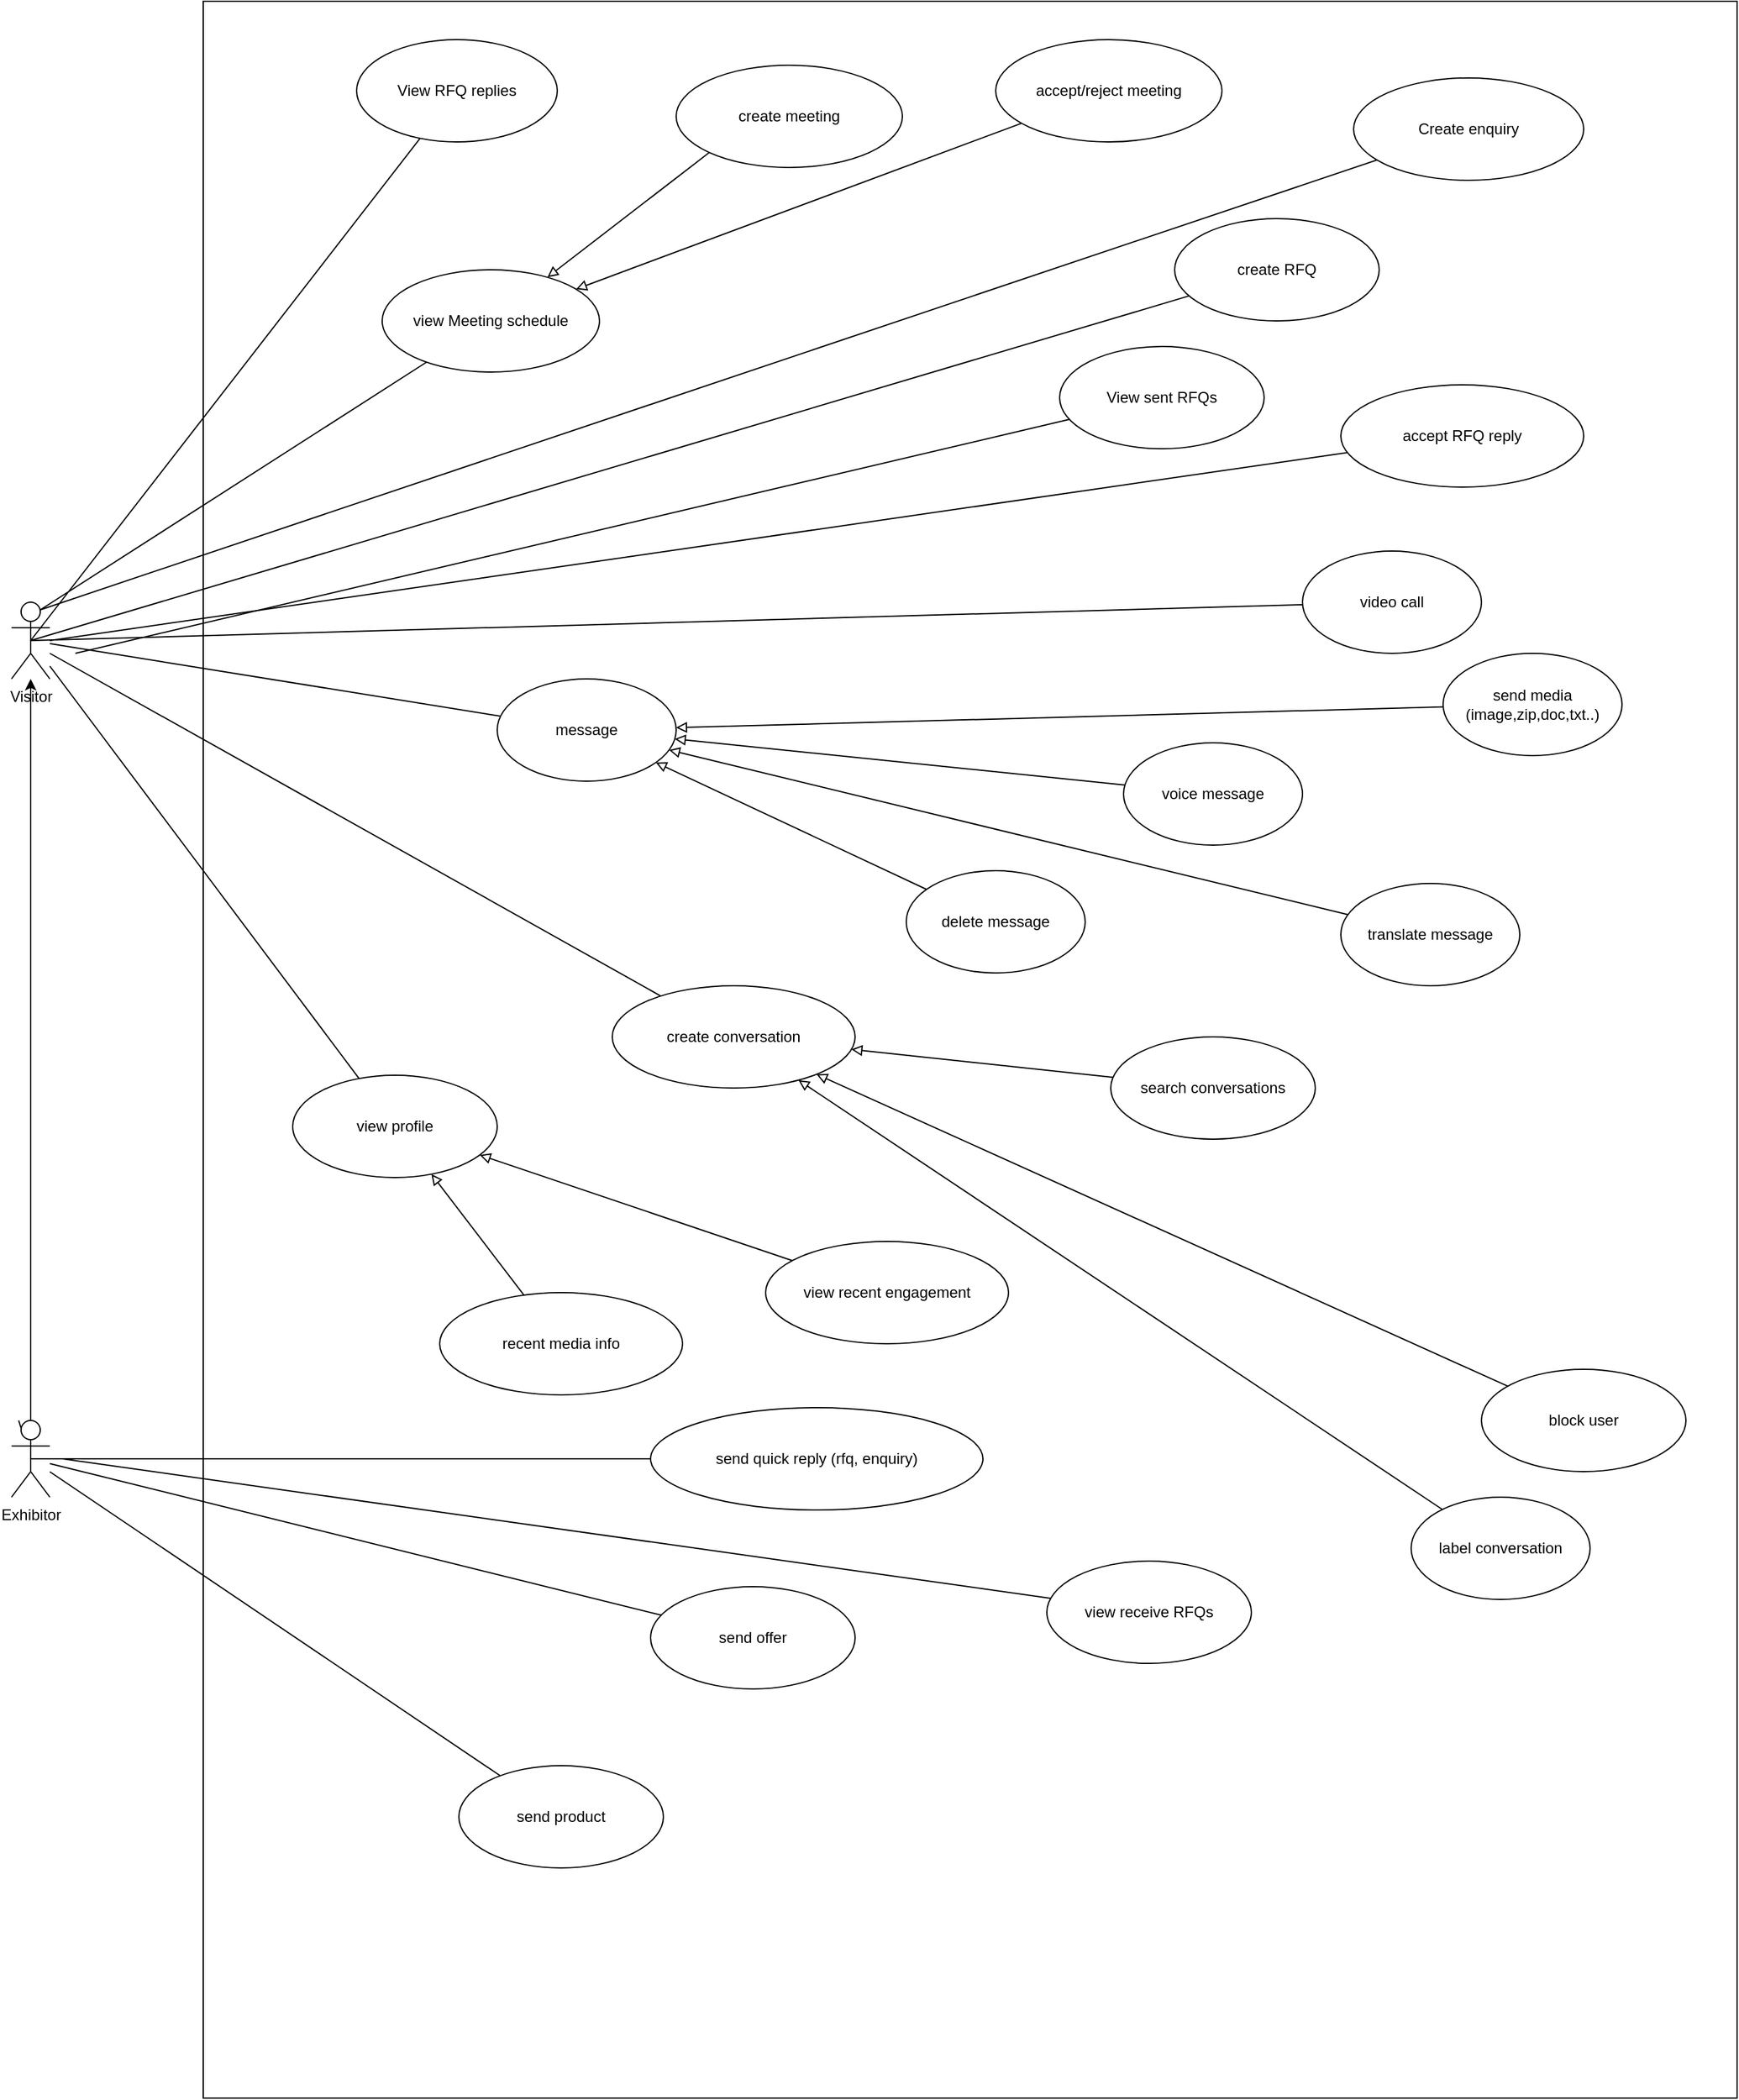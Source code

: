 <mxfile version="15.7.3" type="device"><diagram id="p0Tx0wRhxqN5tdexqeb1" name="Page-1"><mxGraphModel dx="1631" dy="912" grid="1" gridSize="10" guides="1" tooltips="1" connect="1" arrows="1" fold="1" page="1" pageScale="1" pageWidth="827" pageHeight="1169" math="0" shadow="0"><root><mxCell id="0"/><mxCell id="1" parent="0"/><mxCell id="4KittHodanUvVf4Y1TR_-7" value="" style="rounded=0;orthogonalLoop=1;jettySize=auto;html=1;" edge="1" parent="1" source="4KittHodanUvVf4Y1TR_-1" target="4KittHodanUvVf4Y1TR_-6"><mxGeometry relative="1" as="geometry"/></mxCell><mxCell id="4KittHodanUvVf4Y1TR_-1" value="Exhibitor" style="shape=umlActor;verticalLabelPosition=bottom;verticalAlign=top;html=1;outlineConnect=0;" vertex="1" parent="1"><mxGeometry x="90" y="1150" width="30" height="60" as="geometry"/></mxCell><mxCell id="4KittHodanUvVf4Y1TR_-2" value="" style="rounded=0;whiteSpace=wrap;html=1;" vertex="1" parent="1"><mxGeometry x="240" y="40" width="1200" height="1640" as="geometry"/></mxCell><mxCell id="4KittHodanUvVf4Y1TR_-6" value="Visitor" style="shape=umlActor;verticalLabelPosition=bottom;verticalAlign=top;html=1;outlineConnect=0;" vertex="1" parent="1"><mxGeometry x="90" y="510" width="30" height="60" as="geometry"/></mxCell><mxCell id="4KittHodanUvVf4Y1TR_-24" style="rounded=0;orthogonalLoop=1;jettySize=auto;html=1;entryX=0.5;entryY=0.5;entryDx=0;entryDy=0;entryPerimeter=0;endArrow=none;endFill=0;" edge="1" parent="1" source="4KittHodanUvVf4Y1TR_-11" target="4KittHodanUvVf4Y1TR_-6"><mxGeometry relative="1" as="geometry"/></mxCell><mxCell id="4KittHodanUvVf4Y1TR_-11" value="View RFQ replies" style="ellipse;whiteSpace=wrap;html=1;" vertex="1" parent="1"><mxGeometry x="360" y="70" width="157" height="80" as="geometry"/></mxCell><mxCell id="4KittHodanUvVf4Y1TR_-12" value="create meeting" style="ellipse;whiteSpace=wrap;html=1;" vertex="1" parent="1"><mxGeometry x="610" y="90" width="177" height="80" as="geometry"/></mxCell><mxCell id="4KittHodanUvVf4Y1TR_-26" style="rounded=0;orthogonalLoop=1;jettySize=auto;html=1;entryX=0.75;entryY=0.1;entryDx=0;entryDy=0;entryPerimeter=0;endArrow=none;endFill=0;" edge="1" parent="1" source="4KittHodanUvVf4Y1TR_-13" target="4KittHodanUvVf4Y1TR_-6"><mxGeometry relative="1" as="geometry"/></mxCell><mxCell id="4KittHodanUvVf4Y1TR_-62" style="edgeStyle=none;rounded=0;orthogonalLoop=1;jettySize=auto;html=1;entryX=0;entryY=1;entryDx=0;entryDy=0;startArrow=block;startFill=0;endArrow=none;endFill=0;" edge="1" parent="1" source="4KittHodanUvVf4Y1TR_-13" target="4KittHodanUvVf4Y1TR_-12"><mxGeometry relative="1" as="geometry"/></mxCell><mxCell id="4KittHodanUvVf4Y1TR_-63" style="edgeStyle=none;rounded=0;orthogonalLoop=1;jettySize=auto;html=1;startArrow=block;startFill=0;endArrow=none;endFill=0;" edge="1" parent="1" source="4KittHodanUvVf4Y1TR_-13" target="4KittHodanUvVf4Y1TR_-61"><mxGeometry relative="1" as="geometry"/></mxCell><mxCell id="4KittHodanUvVf4Y1TR_-13" value="view Meeting schedule" style="ellipse;whiteSpace=wrap;html=1;" vertex="1" parent="1"><mxGeometry x="380" y="250" width="170" height="80" as="geometry"/></mxCell><mxCell id="4KittHodanUvVf4Y1TR_-27" style="rounded=0;orthogonalLoop=1;jettySize=auto;html=1;entryX=0.75;entryY=0.1;entryDx=0;entryDy=0;entryPerimeter=0;endArrow=none;endFill=0;" edge="1" parent="1" source="4KittHodanUvVf4Y1TR_-14" target="4KittHodanUvVf4Y1TR_-6"><mxGeometry relative="1" as="geometry"/></mxCell><mxCell id="4KittHodanUvVf4Y1TR_-14" value="Create enquiry" style="ellipse;whiteSpace=wrap;html=1;" vertex="1" parent="1"><mxGeometry x="1140" y="100" width="180" height="80" as="geometry"/></mxCell><mxCell id="4KittHodanUvVf4Y1TR_-28" style="rounded=0;orthogonalLoop=1;jettySize=auto;html=1;entryX=0.5;entryY=0.5;entryDx=0;entryDy=0;entryPerimeter=0;endArrow=none;endFill=0;" edge="1" parent="1" source="4KittHodanUvVf4Y1TR_-15" target="4KittHodanUvVf4Y1TR_-6"><mxGeometry relative="1" as="geometry"/></mxCell><mxCell id="4KittHodanUvVf4Y1TR_-15" value="create RFQ" style="ellipse;whiteSpace=wrap;html=1;" vertex="1" parent="1"><mxGeometry x="1000" y="210" width="160" height="80" as="geometry"/></mxCell><mxCell id="4KittHodanUvVf4Y1TR_-29" style="rounded=0;orthogonalLoop=1;jettySize=auto;html=1;endArrow=none;endFill=0;" edge="1" parent="1" source="4KittHodanUvVf4Y1TR_-16"><mxGeometry relative="1" as="geometry"><mxPoint x="120" y="540" as="targetPoint"/></mxGeometry></mxCell><mxCell id="4KittHodanUvVf4Y1TR_-16" value="accept RFQ reply" style="ellipse;whiteSpace=wrap;html=1;" vertex="1" parent="1"><mxGeometry x="1130" y="340" width="190" height="80" as="geometry"/></mxCell><mxCell id="4KittHodanUvVf4Y1TR_-30" style="rounded=0;orthogonalLoop=1;jettySize=auto;html=1;entryX=0.5;entryY=0.5;entryDx=0;entryDy=0;entryPerimeter=0;endArrow=none;endFill=0;" edge="1" parent="1" source="4KittHodanUvVf4Y1TR_-17" target="4KittHodanUvVf4Y1TR_-6"><mxGeometry relative="1" as="geometry"/></mxCell><mxCell id="4KittHodanUvVf4Y1TR_-17" value="video call" style="ellipse;whiteSpace=wrap;html=1;" vertex="1" parent="1"><mxGeometry x="1100" y="470" width="140" height="80" as="geometry"/></mxCell><mxCell id="4KittHodanUvVf4Y1TR_-31" style="rounded=0;orthogonalLoop=1;jettySize=auto;html=1;endArrow=none;endFill=0;" edge="1" parent="1" source="4KittHodanUvVf4Y1TR_-18" target="4KittHodanUvVf4Y1TR_-6"><mxGeometry relative="1" as="geometry"/></mxCell><mxCell id="4KittHodanUvVf4Y1TR_-55" style="edgeStyle=none;rounded=0;orthogonalLoop=1;jettySize=auto;html=1;startArrow=block;startFill=0;endArrow=none;endFill=0;" edge="1" parent="1" source="4KittHodanUvVf4Y1TR_-18" target="4KittHodanUvVf4Y1TR_-20"><mxGeometry relative="1" as="geometry"/></mxCell><mxCell id="4KittHodanUvVf4Y1TR_-57" style="edgeStyle=none;rounded=0;orthogonalLoop=1;jettySize=auto;html=1;startArrow=block;startFill=0;endArrow=none;endFill=0;" edge="1" parent="1" source="4KittHodanUvVf4Y1TR_-18" target="4KittHodanUvVf4Y1TR_-56"><mxGeometry relative="1" as="geometry"/></mxCell><mxCell id="4KittHodanUvVf4Y1TR_-59" style="edgeStyle=none;rounded=0;orthogonalLoop=1;jettySize=auto;html=1;startArrow=block;startFill=0;endArrow=none;endFill=0;" edge="1" parent="1" source="4KittHodanUvVf4Y1TR_-18" target="4KittHodanUvVf4Y1TR_-58"><mxGeometry relative="1" as="geometry"/></mxCell><mxCell id="4KittHodanUvVf4Y1TR_-66" style="edgeStyle=none;rounded=0;orthogonalLoop=1;jettySize=auto;html=1;startArrow=block;startFill=0;endArrow=none;endFill=0;" edge="1" parent="1" source="4KittHodanUvVf4Y1TR_-18" target="4KittHodanUvVf4Y1TR_-65"><mxGeometry relative="1" as="geometry"/></mxCell><mxCell id="4KittHodanUvVf4Y1TR_-18" value="message" style="ellipse;whiteSpace=wrap;html=1;" vertex="1" parent="1"><mxGeometry x="470" y="570" width="140" height="80" as="geometry"/></mxCell><mxCell id="4KittHodanUvVf4Y1TR_-19" value="block user" style="ellipse;whiteSpace=wrap;html=1;" vertex="1" parent="1"><mxGeometry x="1240" y="1110" width="160" height="80" as="geometry"/></mxCell><mxCell id="4KittHodanUvVf4Y1TR_-20" value="delete message" style="ellipse;whiteSpace=wrap;html=1;" vertex="1" parent="1"><mxGeometry x="790" y="720" width="140" height="80" as="geometry"/></mxCell><mxCell id="4KittHodanUvVf4Y1TR_-21" value="label conversation" style="ellipse;whiteSpace=wrap;html=1;" vertex="1" parent="1"><mxGeometry x="1185" y="1210" width="140" height="80" as="geometry"/></mxCell><mxCell id="4KittHodanUvVf4Y1TR_-36" style="rounded=0;orthogonalLoop=1;jettySize=auto;html=1;endArrow=none;endFill=0;" edge="1" parent="1" source="4KittHodanUvVf4Y1TR_-22" target="4KittHodanUvVf4Y1TR_-6"><mxGeometry relative="1" as="geometry"/></mxCell><mxCell id="4KittHodanUvVf4Y1TR_-69" style="edgeStyle=none;rounded=0;orthogonalLoop=1;jettySize=auto;html=1;startArrow=block;startFill=0;endArrow=none;endFill=0;" edge="1" parent="1" source="4KittHodanUvVf4Y1TR_-22" target="4KittHodanUvVf4Y1TR_-23"><mxGeometry relative="1" as="geometry"/></mxCell><mxCell id="4KittHodanUvVf4Y1TR_-71" style="edgeStyle=none;rounded=0;orthogonalLoop=1;jettySize=auto;html=1;startArrow=block;startFill=0;endArrow=none;endFill=0;" edge="1" parent="1" source="4KittHodanUvVf4Y1TR_-22" target="4KittHodanUvVf4Y1TR_-70"><mxGeometry relative="1" as="geometry"/></mxCell><mxCell id="4KittHodanUvVf4Y1TR_-22" value="view profile" style="ellipse;whiteSpace=wrap;html=1;" vertex="1" parent="1"><mxGeometry x="310" y="880" width="160" height="80" as="geometry"/></mxCell><mxCell id="4KittHodanUvVf4Y1TR_-23" value="view recent engagement" style="ellipse;whiteSpace=wrap;html=1;" vertex="1" parent="1"><mxGeometry x="680" y="1010" width="190" height="80" as="geometry"/></mxCell><mxCell id="4KittHodanUvVf4Y1TR_-40" style="edgeStyle=none;rounded=0;orthogonalLoop=1;jettySize=auto;html=1;endArrow=none;endFill=0;" edge="1" parent="1" source="4KittHodanUvVf4Y1TR_-39"><mxGeometry relative="1" as="geometry"><mxPoint x="140" y="550" as="targetPoint"/></mxGeometry></mxCell><mxCell id="4KittHodanUvVf4Y1TR_-39" value="View sent RFQs" style="ellipse;whiteSpace=wrap;html=1;" vertex="1" parent="1"><mxGeometry x="910" y="310" width="160" height="80" as="geometry"/></mxCell><mxCell id="4KittHodanUvVf4Y1TR_-41" style="edgeStyle=none;rounded=0;orthogonalLoop=1;jettySize=auto;html=1;exitX=0.25;exitY=0.1;exitDx=0;exitDy=0;exitPerimeter=0;endArrow=none;endFill=0;" edge="1" parent="1" source="4KittHodanUvVf4Y1TR_-1" target="4KittHodanUvVf4Y1TR_-1"><mxGeometry relative="1" as="geometry"/></mxCell><mxCell id="4KittHodanUvVf4Y1TR_-47" style="edgeStyle=none;rounded=0;orthogonalLoop=1;jettySize=auto;html=1;endArrow=none;endFill=0;" edge="1" parent="1" source="4KittHodanUvVf4Y1TR_-42" target="4KittHodanUvVf4Y1TR_-1"><mxGeometry relative="1" as="geometry"/></mxCell><mxCell id="4KittHodanUvVf4Y1TR_-42" value="send offer" style="ellipse;whiteSpace=wrap;html=1;" vertex="1" parent="1"><mxGeometry x="590" y="1280" width="160" height="80" as="geometry"/></mxCell><mxCell id="4KittHodanUvVf4Y1TR_-49" style="edgeStyle=none;rounded=0;orthogonalLoop=1;jettySize=auto;html=1;endArrow=none;endFill=0;" edge="1" parent="1" source="4KittHodanUvVf4Y1TR_-43"><mxGeometry relative="1" as="geometry"><mxPoint x="130" y="1180" as="targetPoint"/></mxGeometry></mxCell><mxCell id="4KittHodanUvVf4Y1TR_-43" value="view receive RFQs" style="ellipse;whiteSpace=wrap;html=1;" vertex="1" parent="1"><mxGeometry x="900" y="1260" width="160" height="80" as="geometry"/></mxCell><mxCell id="4KittHodanUvVf4Y1TR_-46" style="edgeStyle=none;rounded=0;orthogonalLoop=1;jettySize=auto;html=1;entryX=0.5;entryY=0.5;entryDx=0;entryDy=0;entryPerimeter=0;endArrow=none;endFill=0;" edge="1" parent="1" source="4KittHodanUvVf4Y1TR_-44" target="4KittHodanUvVf4Y1TR_-1"><mxGeometry relative="1" as="geometry"/></mxCell><mxCell id="4KittHodanUvVf4Y1TR_-44" value="send quick reply (rfq, enquiry)" style="ellipse;whiteSpace=wrap;html=1;" vertex="1" parent="1"><mxGeometry x="590" y="1140" width="260" height="80" as="geometry"/></mxCell><mxCell id="4KittHodanUvVf4Y1TR_-48" style="edgeStyle=none;rounded=0;orthogonalLoop=1;jettySize=auto;html=1;endArrow=none;endFill=0;" edge="1" parent="1" source="4KittHodanUvVf4Y1TR_-45" target="4KittHodanUvVf4Y1TR_-1"><mxGeometry relative="1" as="geometry"/></mxCell><mxCell id="4KittHodanUvVf4Y1TR_-45" value="send product" style="ellipse;whiteSpace=wrap;html=1;" vertex="1" parent="1"><mxGeometry x="440" y="1420" width="160" height="80" as="geometry"/></mxCell><mxCell id="4KittHodanUvVf4Y1TR_-51" style="edgeStyle=none;rounded=0;orthogonalLoop=1;jettySize=auto;html=1;endArrow=none;endFill=0;" edge="1" parent="1" source="4KittHodanUvVf4Y1TR_-50"><mxGeometry relative="1" as="geometry"><mxPoint x="120" y="550" as="targetPoint"/></mxGeometry></mxCell><mxCell id="4KittHodanUvVf4Y1TR_-53" style="edgeStyle=none;rounded=0;orthogonalLoop=1;jettySize=auto;html=1;startArrow=block;startFill=0;endArrow=none;endFill=0;" edge="1" parent="1" source="4KittHodanUvVf4Y1TR_-50" target="4KittHodanUvVf4Y1TR_-21"><mxGeometry relative="1" as="geometry"/></mxCell><mxCell id="4KittHodanUvVf4Y1TR_-54" style="edgeStyle=none;rounded=0;orthogonalLoop=1;jettySize=auto;html=1;startArrow=block;startFill=0;endArrow=none;endFill=0;" edge="1" parent="1" source="4KittHodanUvVf4Y1TR_-50" target="4KittHodanUvVf4Y1TR_-19"><mxGeometry relative="1" as="geometry"/></mxCell><mxCell id="4KittHodanUvVf4Y1TR_-68" style="edgeStyle=none;rounded=0;orthogonalLoop=1;jettySize=auto;html=1;startArrow=block;startFill=0;endArrow=none;endFill=0;" edge="1" parent="1" source="4KittHodanUvVf4Y1TR_-50" target="4KittHodanUvVf4Y1TR_-67"><mxGeometry relative="1" as="geometry"/></mxCell><mxCell id="4KittHodanUvVf4Y1TR_-50" value="create conversation" style="ellipse;whiteSpace=wrap;html=1;" vertex="1" parent="1"><mxGeometry x="560" y="810" width="190" height="80" as="geometry"/></mxCell><mxCell id="4KittHodanUvVf4Y1TR_-56" value="voice message" style="ellipse;whiteSpace=wrap;html=1;" vertex="1" parent="1"><mxGeometry x="960" y="620" width="140" height="80" as="geometry"/></mxCell><mxCell id="4KittHodanUvVf4Y1TR_-58" value="send media (image,zip,doc,txt..)" style="ellipse;whiteSpace=wrap;html=1;" vertex="1" parent="1"><mxGeometry x="1210" y="550" width="140" height="80" as="geometry"/></mxCell><mxCell id="4KittHodanUvVf4Y1TR_-61" value="accept/reject meeting" style="ellipse;whiteSpace=wrap;html=1;" vertex="1" parent="1"><mxGeometry x="860" y="70" width="177" height="80" as="geometry"/></mxCell><mxCell id="4KittHodanUvVf4Y1TR_-65" value="translate message" style="ellipse;whiteSpace=wrap;html=1;" vertex="1" parent="1"><mxGeometry x="1130" y="730" width="140" height="80" as="geometry"/></mxCell><mxCell id="4KittHodanUvVf4Y1TR_-67" value="search conversations" style="ellipse;whiteSpace=wrap;html=1;" vertex="1" parent="1"><mxGeometry x="950" y="850" width="160" height="80" as="geometry"/></mxCell><mxCell id="4KittHodanUvVf4Y1TR_-70" value="recent media info" style="ellipse;whiteSpace=wrap;html=1;" vertex="1" parent="1"><mxGeometry x="425" y="1050" width="190" height="80" as="geometry"/></mxCell></root></mxGraphModel></diagram></mxfile>